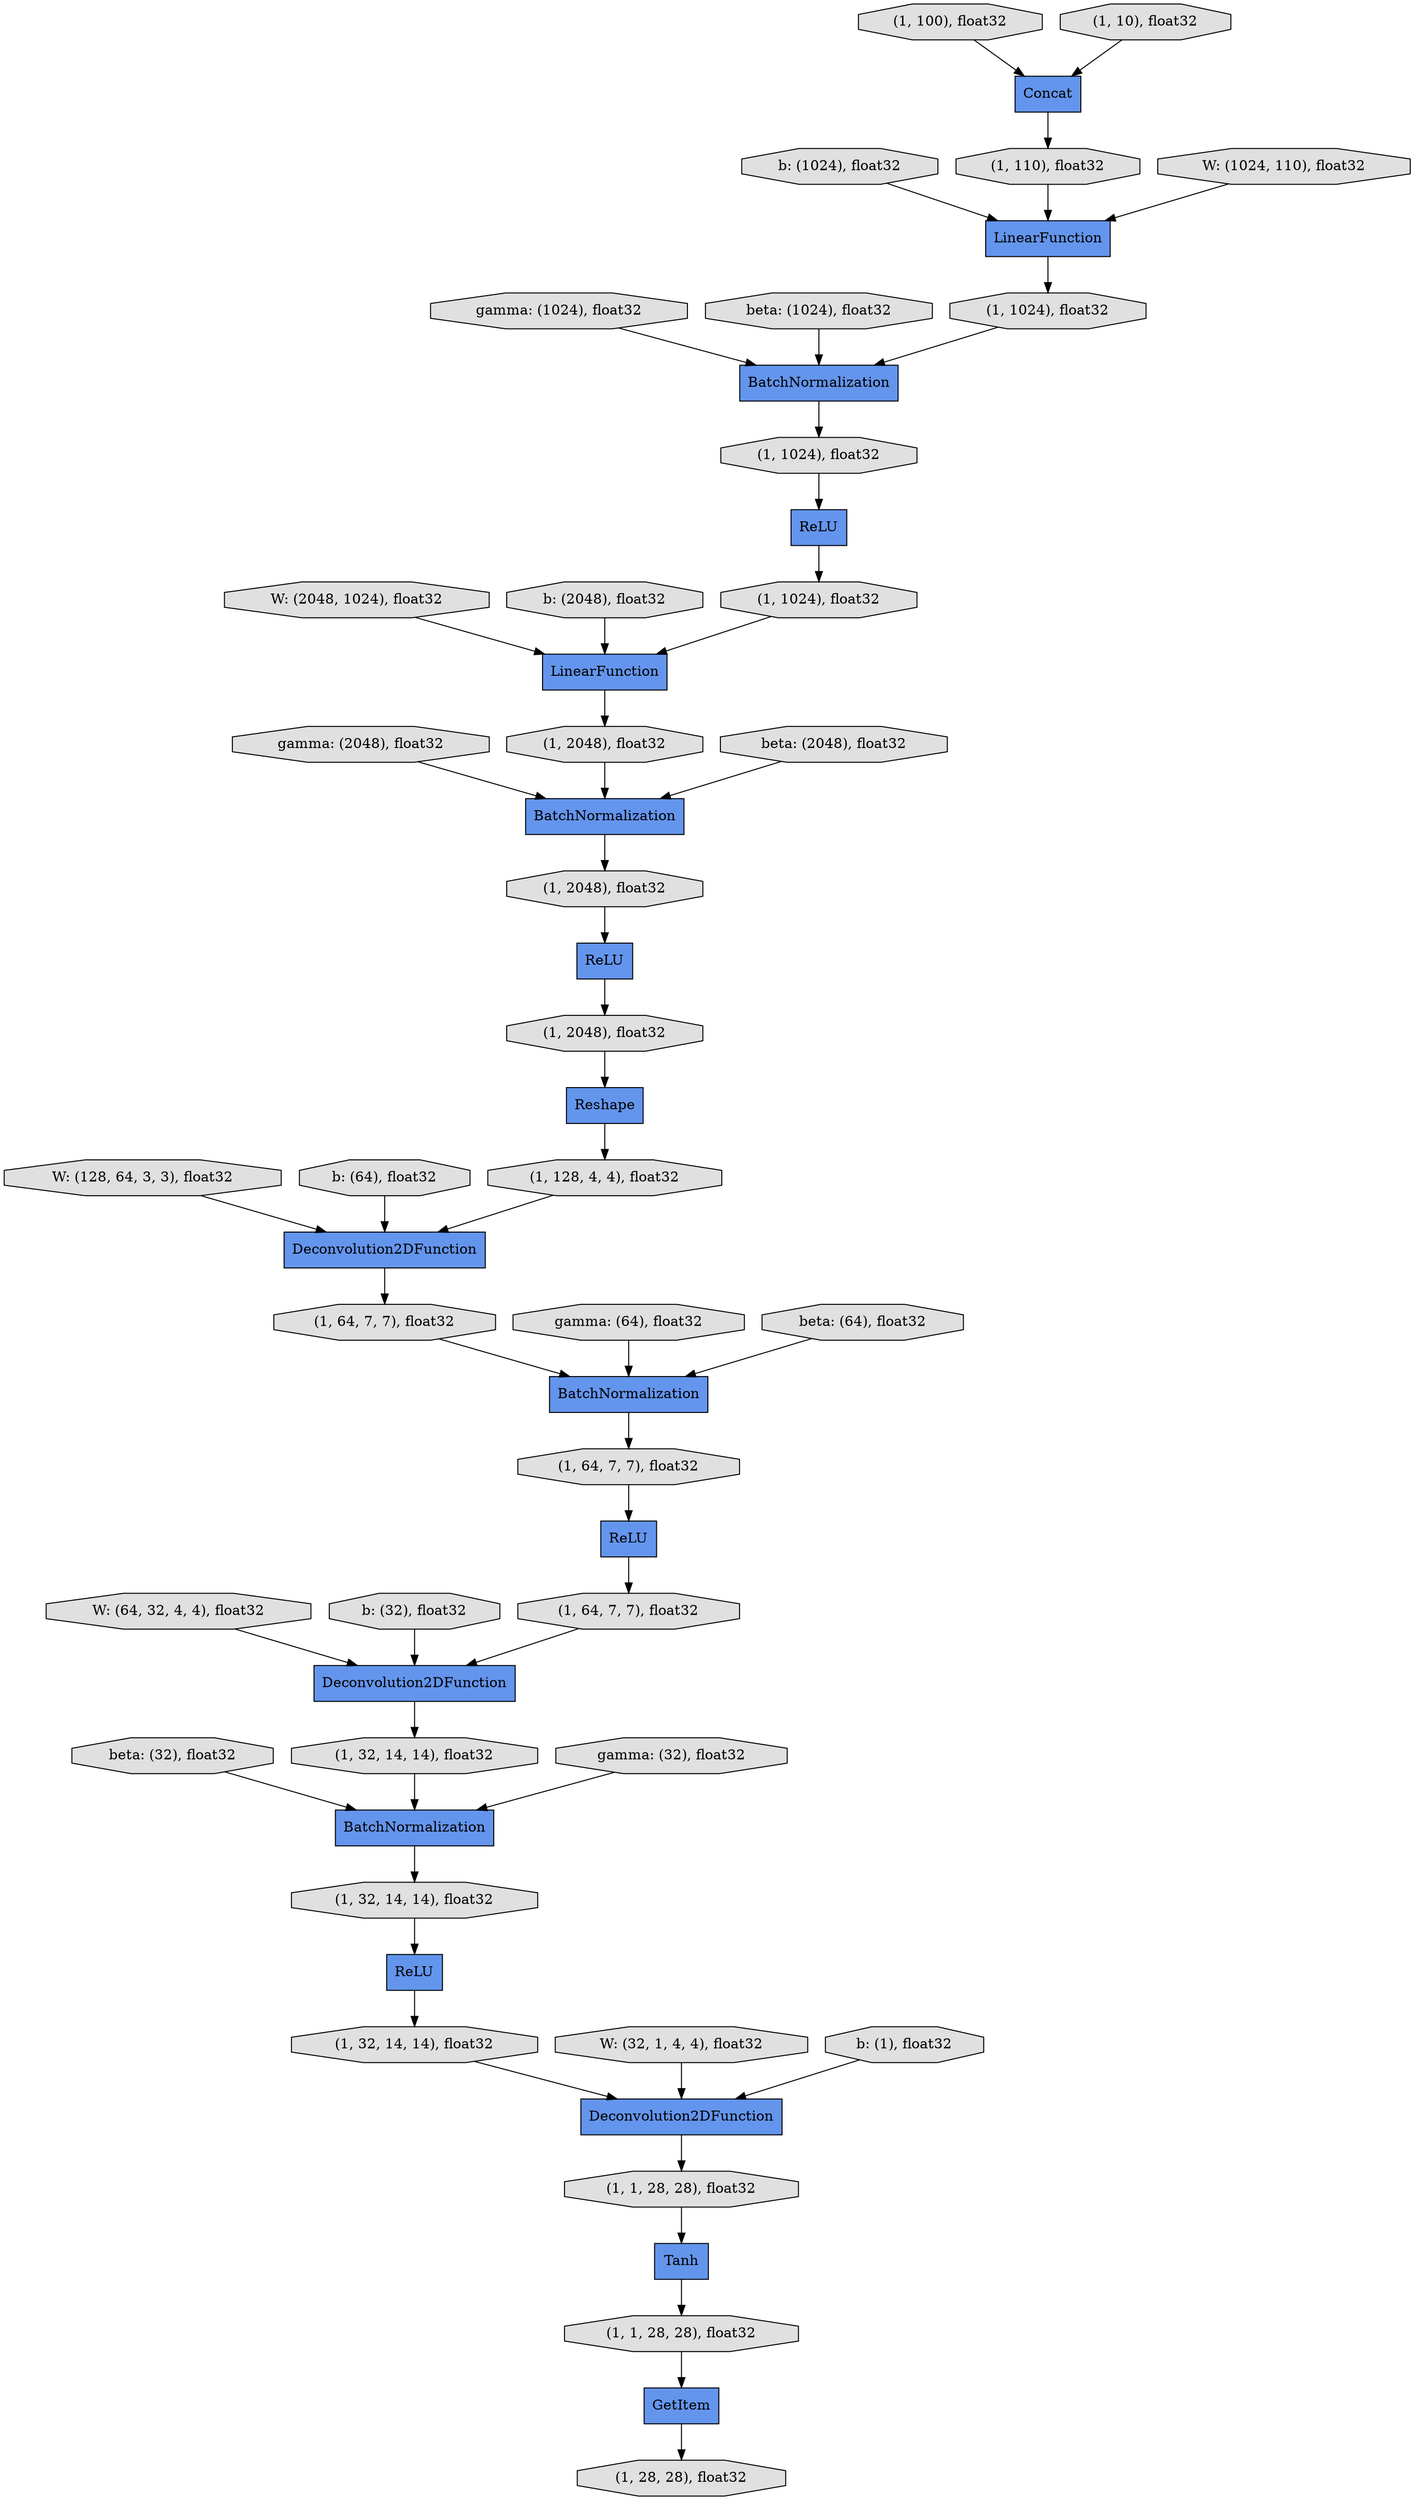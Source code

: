 digraph graphname{rankdir=TB;4448221280 [label="(1, 28, 28), float32",shape="octagon",fillcolor="#E0E0E0",style="filled"];4448073824 [label="ReLU",shape="record",fillcolor="#6495ED",style="filled"];4448196592 [label="gamma: (1024), float32",shape="octagon",fillcolor="#E0E0E0",style="filled"];4448194744 [label="W: (2048, 1024), float32",shape="octagon",fillcolor="#E0E0E0",style="filled"];4448073992 [label="(1, 64, 7, 7), float32",shape="octagon",fillcolor="#E0E0E0",style="filled"];4448196872 [label="beta: (1024), float32",shape="octagon",fillcolor="#E0E0E0",style="filled"];4448194856 [label="(1, 100), float32",shape="octagon",fillcolor="#E0E0E0",style="filled"];4448074048 [label="(1, 64, 7, 7), float32",shape="octagon",fillcolor="#E0E0E0",style="filled"];4448074104 [label="b: (1024), float32",shape="octagon",fillcolor="#E0E0E0",style="filled"];4448219544 [label="beta: (32), float32",shape="octagon",fillcolor="#E0E0E0",style="filled"];4448194968 [label="b: (2048), float32",shape="octagon",fillcolor="#E0E0E0",style="filled"];4448074272 [label="(1, 2048), float32",shape="octagon",fillcolor="#E0E0E0",style="filled"];4448197152 [label="gamma: (2048), float32",shape="octagon",fillcolor="#E0E0E0",style="filled"];4448195192 [label="W: (128, 64, 3, 3), float32",shape="octagon",fillcolor="#E0E0E0",style="filled"];4448219768 [label="(1, 10), float32",shape="octagon",fillcolor="#E0E0E0",style="filled"];4448074384 [label="(1, 2048), float32",shape="octagon",fillcolor="#E0E0E0",style="filled"];4448219880 [label="(1, 110), float32",shape="octagon",fillcolor="#E0E0E0",style="filled"];4448219936 [label="LinearFunction",shape="record",fillcolor="#6495ED",style="filled"];4448074552 [label="LinearFunction",shape="record",fillcolor="#6495ED",style="filled"];4447308600 [label="(1, 1024), float32",shape="octagon",fillcolor="#E0E0E0",style="filled"];4448195416 [label="b: (64), float32",shape="octagon",fillcolor="#E0E0E0",style="filled"];4448219992 [label="BatchNormalization",shape="record",fillcolor="#6495ED",style="filled"];4447447920 [label="(1, 32, 14, 14), float32",shape="octagon",fillcolor="#E0E0E0",style="filled"];4448074664 [label="(1, 2048), float32",shape="octagon",fillcolor="#E0E0E0",style="filled"];4448197544 [label="beta: (2048), float32",shape="octagon",fillcolor="#E0E0E0",style="filled"];4448220104 [label="GetItem",shape="record",fillcolor="#6495ED",style="filled"];4448074776 [label="(1, 1024), float32",shape="octagon",fillcolor="#E0E0E0",style="filled"];4448195640 [label="W: (64, 32, 4, 4), float32",shape="octagon",fillcolor="#E0E0E0",style="filled"];4448220216 [label="(1, 1024), float32",shape="octagon",fillcolor="#E0E0E0",style="filled"];4447308936 [label="ReLU",shape="record",fillcolor="#6495ED",style="filled"];4447446184 [label="Deconvolution2DFunction",shape="record",fillcolor="#6495ED",style="filled"];4448220384 [label="(1, 32, 14, 14), float32",shape="octagon",fillcolor="#E0E0E0",style="filled"];4447446240 [label="ReLU",shape="record",fillcolor="#6495ED",style="filled"];4447345912 [label="(1, 32, 14, 14), float32",shape="octagon",fillcolor="#E0E0E0",style="filled"];4447446296 [label="BatchNormalization",shape="record",fillcolor="#6495ED",style="filled"];4448195864 [label="b: (32), float32",shape="octagon",fillcolor="#E0E0E0",style="filled"];4448197880 [label="gamma: (64), float32",shape="octagon",fillcolor="#E0E0E0",style="filled"];4395668704 [label="W: (1024, 110), float32",shape="octagon",fillcolor="#E0E0E0",style="filled"];4448220496 [label="Deconvolution2DFunction",shape="record",fillcolor="#6495ED",style="filled"];4448220552 [label="Tanh",shape="record",fillcolor="#6495ED",style="filled"];4448075168 [label="BatchNormalization",shape="record",fillcolor="#6495ED",style="filled"];4448196088 [label="W: (32, 1, 4, 4), float32",shape="octagon",fillcolor="#E0E0E0",style="filled"];4448220664 [label="(1, 1, 28, 28), float32",shape="octagon",fillcolor="#E0E0E0",style="filled"];4448073208 [label="BatchNormalization",shape="record",fillcolor="#6495ED",style="filled"];4448073264 [label="ReLU",shape="record",fillcolor="#6495ED",style="filled"];4448073320 [label="(1, 128, 4, 4), float32",shape="octagon",fillcolor="#E0E0E0",style="filled"];4448198272 [label="beta: (64), float32",shape="octagon",fillcolor="#E0E0E0",style="filled"];4448196312 [label="b: (1), float32",shape="octagon",fillcolor="#E0E0E0",style="filled"];4448075504 [label="Reshape",shape="record",fillcolor="#6495ED",style="filled"];4448220944 [label="(1, 1, 28, 28), float32",shape="octagon",fillcolor="#E0E0E0",style="filled"];4448073544 [label="(1, 64, 7, 7), float32",shape="octagon",fillcolor="#E0E0E0",style="filled"];4448196480 [label="Concat",shape="record",fillcolor="#6495ED",style="filled"];4448198608 [label="gamma: (32), float32",shape="octagon",fillcolor="#E0E0E0",style="filled"];4448073712 [label="Deconvolution2DFunction",shape="record",fillcolor="#6495ED",style="filled"];4448073992 -> 4448073824;4447447920 -> 4447446296;4448074048 -> 4448073208;4448194968 -> 4448074552;4448197880 -> 4448073208;4448198272 -> 4448073208;4448073824 -> 4448073544;4448074104 -> 4448219936;4447446296 -> 4447345912;4448074664 -> 4448075504;4448219544 -> 4447446296;4448220944 -> 4448220104;4448197544 -> 4448075168;4447308936 -> 4448074776;4448195640 -> 4447446184;4448073208 -> 4448073992;4448073320 -> 4448073712;4448219768 -> 4448196480;4448075168 -> 4448074272;4448220216 -> 4448219992;4448196480 -> 4448219880;4448075504 -> 4448073320;4448220496 -> 4448220664;4447446240 -> 4448220384;4447446184 -> 4447447920;4448196312 -> 4448220496;4448194744 -> 4448074552;4448219992 -> 4447308600;4448219936 -> 4448220216;4448195864 -> 4447446184;4395668704 -> 4448219936;4448220664 -> 4448220552;4448195192 -> 4448073712;4448074272 -> 4448073264;4448073712 -> 4448074048;4447345912 -> 4447446240;4448196088 -> 4448220496;4448073264 -> 4448074664;4448220104 -> 4448221280;4448196592 -> 4448219992;4448074384 -> 4448075168;4448198608 -> 4447446296;4447308600 -> 4447308936;4448074552 -> 4448074384;4448220552 -> 4448220944;4448194856 -> 4448196480;4448219880 -> 4448219936;4448073544 -> 4447446184;4448195416 -> 4448073712;4448074776 -> 4448074552;4448196872 -> 4448219992;4448220384 -> 4448220496;4448197152 -> 4448075168;}